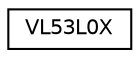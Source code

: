 digraph "Grafische Darstellung der Klassenhierarchie"
{
  edge [fontname="Helvetica",fontsize="10",labelfontname="Helvetica",labelfontsize="10"];
  node [fontname="Helvetica",fontsize="10",shape=record];
  rankdir="LR";
  Node0 [label="VL53L0X",height=0.2,width=0.4,color="black", fillcolor="white", style="filled",URL="$classVL53L0X.html"];
}
